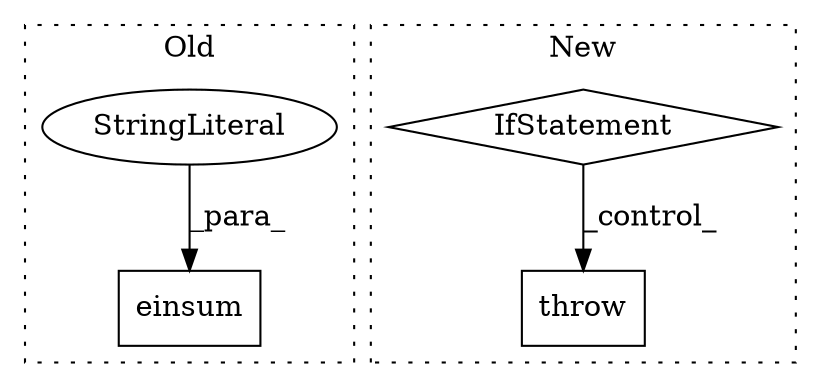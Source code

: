 digraph G {
subgraph cluster0 {
1 [label="einsum" a="32" s="996,1035" l="7,1" shape="box"];
4 [label="StringLiteral" a="45" s="1003" l="14" shape="ellipse"];
label = "Old";
style="dotted";
}
subgraph cluster1 {
2 [label="throw" a="53" s="915" l="6" shape="box"];
3 [label="IfStatement" a="25" s="886,905" l="4,2" shape="diamond"];
label = "New";
style="dotted";
}
3 -> 2 [label="_control_"];
4 -> 1 [label="_para_"];
}